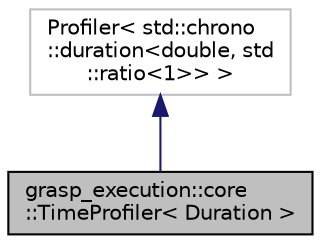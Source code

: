 digraph "grasp_execution::core::TimeProfiler&lt; Duration &gt;"
{
 // LATEX_PDF_SIZE
  edge [fontname="Helvetica",fontsize="10",labelfontname="Helvetica",labelfontsize="10"];
  node [fontname="Helvetica",fontsize="10",shape=record];
  Node1 [label="grasp_execution::core\l::TimeProfiler\< Duration \>",height=0.2,width=0.4,color="black", fillcolor="grey75", style="filled", fontcolor="black",tooltip=" "];
  Node2 -> Node1 [dir="back",color="midnightblue",fontsize="10",style="solid",fontname="Helvetica"];
  Node2 [label="Profiler\< std::chrono\l::duration\<double, std\l::ratio\<1\>\>  \>",height=0.2,width=0.4,color="grey75", fillcolor="white", style="filled",tooltip=" "];
}
